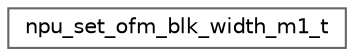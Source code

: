 digraph "Graphical Class Hierarchy"
{
 // LATEX_PDF_SIZE
  bgcolor="transparent";
  edge [fontname=Helvetica,fontsize=10,labelfontname=Helvetica,labelfontsize=10];
  node [fontname=Helvetica,fontsize=10,shape=box,height=0.2,width=0.4];
  rankdir="LR";
  Node0 [id="Node000000",label="npu_set_ofm_blk_width_m1_t",height=0.2,width=0.4,color="grey40", fillcolor="white", style="filled",URL="$structnpu__set__ofm__blk__width__m1__t.html",tooltip=" "];
}
